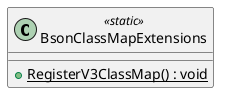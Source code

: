 @startuml
class BsonClassMapExtensions <<static>> {
    + {static} RegisterV3ClassMap() : void
}
@enduml
